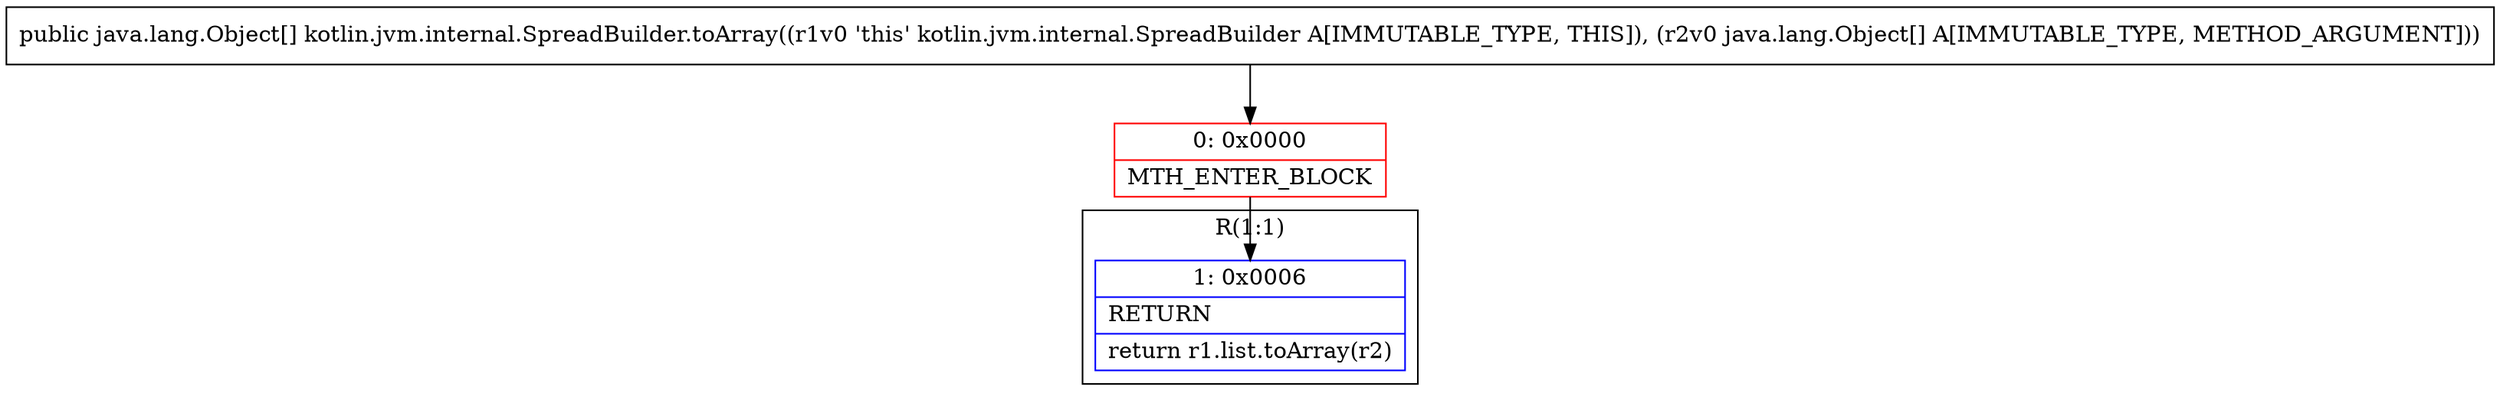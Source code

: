digraph "CFG forkotlin.jvm.internal.SpreadBuilder.toArray([Ljava\/lang\/Object;)[Ljava\/lang\/Object;" {
subgraph cluster_Region_1366189389 {
label = "R(1:1)";
node [shape=record,color=blue];
Node_1 [shape=record,label="{1\:\ 0x0006|RETURN\l|return r1.list.toArray(r2)\l}"];
}
Node_0 [shape=record,color=red,label="{0\:\ 0x0000|MTH_ENTER_BLOCK\l}"];
MethodNode[shape=record,label="{public java.lang.Object[] kotlin.jvm.internal.SpreadBuilder.toArray((r1v0 'this' kotlin.jvm.internal.SpreadBuilder A[IMMUTABLE_TYPE, THIS]), (r2v0 java.lang.Object[] A[IMMUTABLE_TYPE, METHOD_ARGUMENT])) }"];
MethodNode -> Node_0;
Node_0 -> Node_1;
}

